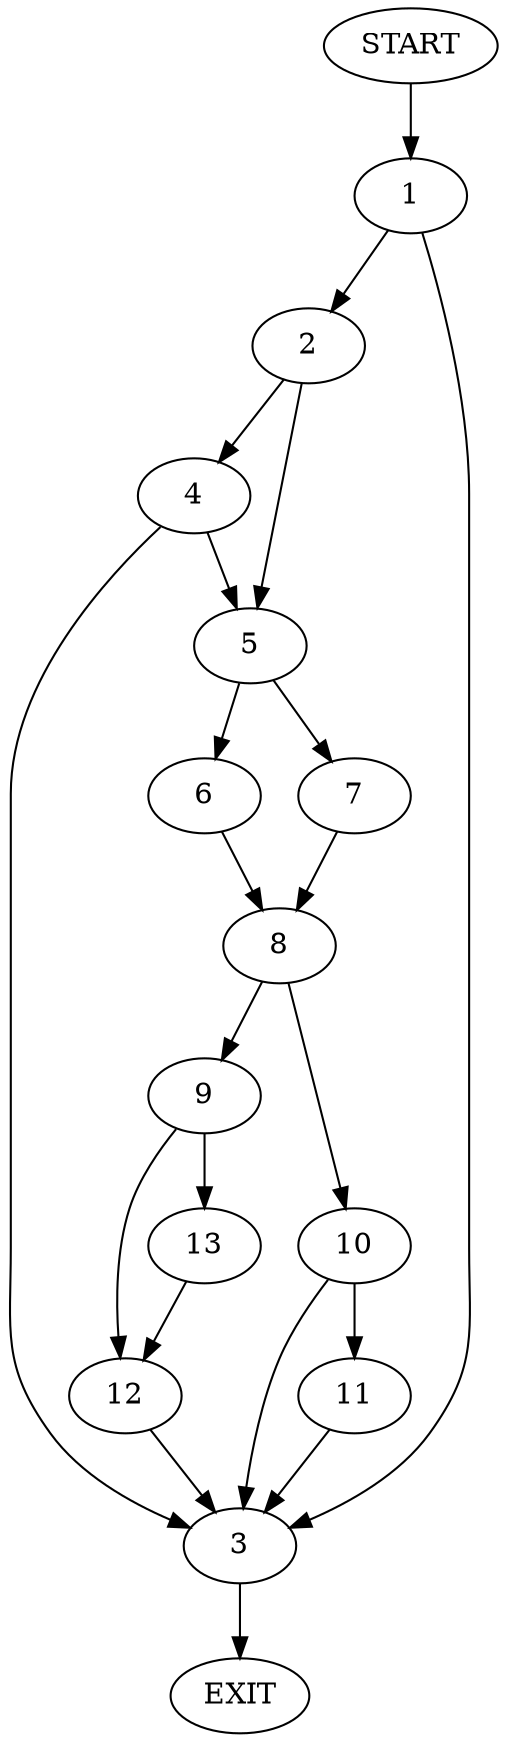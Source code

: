 digraph {
0 [label="START"]
14 [label="EXIT"]
0 -> 1
1 -> 2
1 -> 3
3 -> 14
2 -> 4
2 -> 5
5 -> 6
5 -> 7
4 -> 5
4 -> 3
7 -> 8
6 -> 8
8 -> 9
8 -> 10
10 -> 11
10 -> 3
9 -> 12
9 -> 13
12 -> 3
13 -> 12
11 -> 3
}
